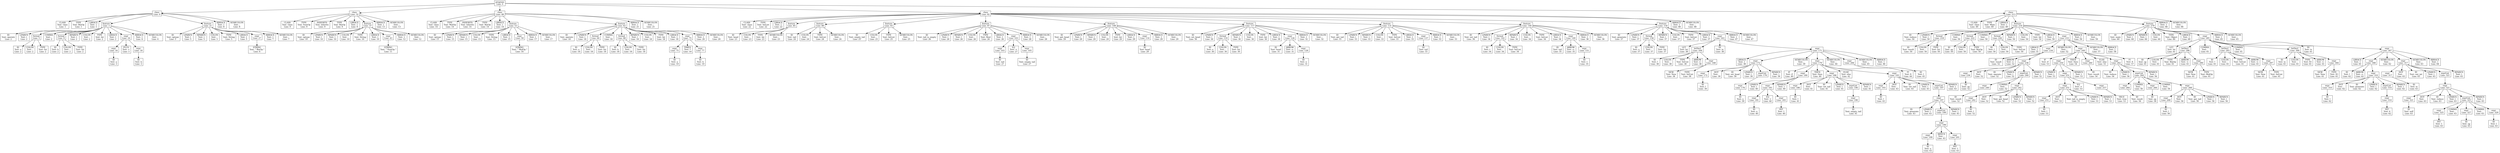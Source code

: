 digraph ParseTree {
    node [shape=box];
    0 [label="program\nLine: 0"];
    1 [label="class\nLine: 0"];
    2 [label="CLASS\nText: class\nLine: 1"];
    1 -> 2;
    3 [label="TYPE\nText: BinOp\nLine: 1"];
    1 -> 3;
    4 [label="LBRACE\nText: {\nLine: 1"];
    1 -> 4;
    5 [label="feature\nLine: 3"];
    6 [label="ID\nText: operate\nLine: 2"];
    5 -> 6;
    7 [label="LPAREN\nText: (\nLine: 2"];
    5 -> 7;
    8 [label="formal\nLine: 5"];
    9 [label="ID\nText: a\nLine: 2"];
    8 -> 9;
    10 [label="COLON\nText: :\nLine: 2"];
    8 -> 10;
    11 [label="TYPE\nText: Int\nLine: 2"];
    8 -> 11;
    5 -> 8;
    12 [label="COMMA\nText: ,\nLine: 2"];
    5 -> 12;
    13 [label="formal\nLine: 9"];
    14 [label="ID\nText: b\nLine: 2"];
    13 -> 14;
    15 [label="COLON\nText: :\nLine: 2"];
    13 -> 15;
    16 [label="TYPE\nText: Int\nLine: 2"];
    13 -> 16;
    5 -> 13;
    17 [label="RPAREN\nText: )\nLine: 2"];
    5 -> 17;
    18 [label="COLON\nText: :\nLine: 2"];
    5 -> 18;
    19 [label="TYPE\nText: Int\nLine: 2"];
    5 -> 19;
    20 [label="LBRACE\nText: {\nLine: 2"];
    5 -> 20;
    21 [label="expr\nLine: 16"];
    22 [label="expr\nLine: 16"];
    23 [label="ID\nText: a\nLine: 3"];
    22 -> 23;
    21 -> 22;
    24 [label="PLUS\nText: +\nLine: 3"];
    21 -> 24;
    25 [label="expr\nLine: 18"];
    26 [label="ID\nText: b\nLine: 3"];
    25 -> 26;
    21 -> 25;
    5 -> 21;
    27 [label="RBRACE\nText: }\nLine: 4"];
    5 -> 27;
    28 [label="SEMICOLON\nText: ;\nLine: 4"];
    5 -> 28;
    1 -> 5;
    29 [label="feature\nLine: 21"];
    30 [label="ID\nText: optype\nLine: 5"];
    29 -> 30;
    31 [label="LPAREN\nText: (\nLine: 5"];
    29 -> 31;
    32 [label="RPAREN\nText: )\nLine: 5"];
    29 -> 32;
    33 [label="COLON\nText: :\nLine: 5"];
    29 -> 33;
    34 [label="TYPE\nText: String\nLine: 5"];
    29 -> 34;
    35 [label="LBRACE\nText: {\nLine: 5"];
    29 -> 35;
    36 [label="expr\nLine: 27"];
    37 [label="STRING\nText: \" BinOp \"\nLine: 6"];
    36 -> 37;
    29 -> 36;
    38 [label="RBRACE\nText: }\nLine: 7"];
    29 -> 38;
    39 [label="SEMICOLON\nText: ;\nLine: 7"];
    29 -> 39;
    1 -> 29;
    40 [label="RBRACE\nText: }\nLine: 8"];
    1 -> 40;
    41 [label="SEMICOLON\nText: ;\nLine: 8"];
    1 -> 41;
    0 -> 1;
    42 [label="class\nLine: 32"];
    43 [label="CLASS\nText: class\nLine: 9"];
    42 -> 43;
    44 [label="TYPE\nText: SumOp\nLine: 9"];
    42 -> 44;
    45 [label="INHERITS\nText: inherits\nLine: 9"];
    42 -> 45;
    46 [label="TYPE\nText: BinOp\nLine: 9"];
    42 -> 46;
    47 [label="LBRACE\nText: {\nLine: 9"];
    42 -> 47;
    48 [label="feature\nLine: 37"];
    49 [label="ID\nText: optype\nLine: 10"];
    48 -> 49;
    50 [label="LPAREN\nText: (\nLine: 10"];
    48 -> 50;
    51 [label="RPAREN\nText: )\nLine: 10"];
    48 -> 51;
    52 [label="COLON\nText: :\nLine: 10"];
    48 -> 52;
    53 [label="TYPE\nText: String\nLine: 10"];
    48 -> 53;
    54 [label="LBRACE\nText: {\nLine: 10"];
    48 -> 54;
    55 [label="expr\nLine: 43"];
    56 [label="STRING\nText: \" SumOp \"\nLine: 11"];
    55 -> 56;
    48 -> 55;
    57 [label="RBRACE\nText: }\nLine: 12"];
    48 -> 57;
    58 [label="SEMICOLON\nText: ;\nLine: 12"];
    48 -> 58;
    42 -> 48;
    59 [label="RBRACE\nText: }\nLine: 13"];
    42 -> 59;
    60 [label="SEMICOLON\nText: ;\nLine: 13"];
    42 -> 60;
    0 -> 42;
    61 [label="class\nLine: 48"];
    62 [label="CLASS\nText: class\nLine: 14"];
    61 -> 62;
    63 [label="TYPE\nText: MulOp\nLine: 14"];
    61 -> 63;
    64 [label="INHERITS\nText: inherits\nLine: 14"];
    61 -> 64;
    65 [label="TYPE\nText: BinOp\nLine: 14"];
    61 -> 65;
    66 [label="LBRACE\nText: {\nLine: 14"];
    61 -> 66;
    67 [label="feature\nLine: 53"];
    68 [label="ID\nText: optype\nLine: 15"];
    67 -> 68;
    69 [label="LPAREN\nText: (\nLine: 15"];
    67 -> 69;
    70 [label="RPAREN\nText: )\nLine: 15"];
    67 -> 70;
    71 [label="COLON\nText: :\nLine: 15"];
    67 -> 71;
    72 [label="TYPE\nText: String\nLine: 15"];
    67 -> 72;
    73 [label="LBRACE\nText: {\nLine: 15"];
    67 -> 73;
    74 [label="expr\nLine: 59"];
    75 [label="STRING\nText: \" MulOp \"\nLine: 16"];
    74 -> 75;
    67 -> 74;
    76 [label="RBRACE\nText: }\nLine: 17"];
    67 -> 76;
    77 [label="SEMICOLON\nText: ;\nLine: 17"];
    67 -> 77;
    61 -> 67;
    78 [label="feature\nLine: 62"];
    79 [label="ID\nText: operate\nLine: 18"];
    78 -> 79;
    80 [label="LPAREN\nText: (\nLine: 18"];
    78 -> 80;
    81 [label="formal\nLine: 64"];
    82 [label="ID\nText: a\nLine: 18"];
    81 -> 82;
    83 [label="COLON\nText: :\nLine: 18"];
    81 -> 83;
    84 [label="TYPE\nText: Int\nLine: 18"];
    81 -> 84;
    78 -> 81;
    85 [label="COMMA\nText: ,\nLine: 18"];
    78 -> 85;
    86 [label="formal\nLine: 68"];
    87 [label="ID\nText: b\nLine: 18"];
    86 -> 87;
    88 [label="COLON\nText: :\nLine: 18"];
    86 -> 88;
    89 [label="TYPE\nText: Int\nLine: 18"];
    86 -> 89;
    78 -> 86;
    90 [label="RPAREN\nText: )\nLine: 18"];
    78 -> 90;
    91 [label="COLON\nText: :\nLine: 18"];
    78 -> 91;
    92 [label="TYPE\nText: Int\nLine: 18"];
    78 -> 92;
    93 [label="LBRACE\nText: {\nLine: 18"];
    78 -> 93;
    94 [label="expr\nLine: 75"];
    95 [label="expr\nLine: 75"];
    96 [label="ID\nText: a\nLine: 19"];
    95 -> 96;
    94 -> 95;
    97 [label="TIMES\nText: *\nLine: 19"];
    94 -> 97;
    98 [label="expr\nLine: 77"];
    99 [label="ID\nText: b\nLine: 19"];
    98 -> 99;
    94 -> 98;
    78 -> 94;
    100 [label="RBRACE\nText: }\nLine: 20"];
    78 -> 100;
    101 [label="SEMICOLON\nText: ;\nLine: 20"];
    78 -> 101;
    61 -> 78;
    102 [label="RBRACE\nText: }\nLine: 21"];
    61 -> 102;
    103 [label="SEMICOLON\nText: ;\nLine: 21"];
    61 -> 103;
    0 -> 61;
    104 [label="class\nLine: 82"];
    105 [label="CLASS\nText: class\nLine: 22"];
    104 -> 105;
    106 [label="TYPE\nText: IntList\nLine: 22"];
    104 -> 106;
    107 [label="LBRACE\nText: {\nLine: 22"];
    104 -> 107;
    108 [label="feature\nLine: 85"];
    109 [label="ID\nText: head\nLine: 23"];
    108 -> 109;
    110 [label="COLON\nText: :\nLine: 23"];
    108 -> 110;
    111 [label="TYPE\nText: Int\nLine: 23"];
    108 -> 111;
    112 [label="SEMICOLON\nText: ;\nLine: 23"];
    108 -> 112;
    104 -> 108;
    113 [label="feature\nLine: 89"];
    114 [label="ID\nText: tail\nLine: 24"];
    113 -> 114;
    115 [label="COLON\nText: :\nLine: 24"];
    113 -> 115;
    116 [label="TYPE\nText: IntList\nLine: 24"];
    113 -> 116;
    117 [label="SEMICOLON\nText: ;\nLine: 24"];
    113 -> 117;
    104 -> 113;
    118 [label="feature\nLine: 93"];
    119 [label="ID\nText: empty_tail\nLine: 25"];
    118 -> 119;
    120 [label="COLON\nText: :\nLine: 25"];
    118 -> 120;
    121 [label="TYPE\nText: IntList\nLine: 25"];
    118 -> 121;
    122 [label="SEMICOLON\nText: ;\nLine: 25"];
    118 -> 122;
    104 -> 118;
    123 [label="feature\nLine: 97"];
    124 [label="ID\nText: tail_is_empty\nLine: 26"];
    123 -> 124;
    125 [label="LPAREN\nText: (\nLine: 26"];
    123 -> 125;
    126 [label="RPAREN\nText: )\nLine: 26"];
    123 -> 126;
    127 [label="COLON\nText: :\nLine: 26"];
    123 -> 127;
    128 [label="TYPE\nText: Bool\nLine: 26"];
    123 -> 128;
    129 [label="LBRACE\nText: {\nLine: 26"];
    123 -> 129;
    130 [label="expr\nLine: 103"];
    131 [label="expr\nLine: 103"];
    132 [label="ID\nText: tail\nLine: 27"];
    131 -> 132;
    130 -> 131;
    133 [label="EQ\nText: =\nLine: 27"];
    130 -> 133;
    134 [label="expr\nLine: 105"];
    135 [label="ID\nText: empty_tail\nLine: 27"];
    134 -> 135;
    130 -> 134;
    123 -> 130;
    136 [label="RBRACE\nText: }\nLine: 28"];
    123 -> 136;
    137 [label="SEMICOLON\nText: ;\nLine: 28"];
    123 -> 137;
    104 -> 123;
    138 [label="feature\nLine: 108"];
    139 [label="ID\nText: get_head\nLine: 29"];
    138 -> 139;
    140 [label="LPAREN\nText: (\nLine: 29"];
    138 -> 140;
    141 [label="RPAREN\nText: )\nLine: 29"];
    138 -> 141;
    142 [label="COLON\nText: :\nLine: 29"];
    138 -> 142;
    143 [label="TYPE\nText: Int\nLine: 29"];
    138 -> 143;
    144 [label="LBRACE\nText: {\nLine: 29"];
    138 -> 144;
    145 [label="expr\nLine: 114"];
    146 [label="ID\nText: head\nLine: 29"];
    145 -> 146;
    138 -> 145;
    147 [label="RBRACE\nText: }\nLine: 29"];
    138 -> 147;
    148 [label="SEMICOLON\nText: ;\nLine: 29"];
    138 -> 148;
    104 -> 138;
    149 [label="feature\nLine: 117"];
    150 [label="ID\nText: set_head\nLine: 30"];
    149 -> 150;
    151 [label="LPAREN\nText: (\nLine: 30"];
    149 -> 151;
    152 [label="formal\nLine: 119"];
    153 [label="ID\nText: n\nLine: 30"];
    152 -> 153;
    154 [label="COLON\nText: :\nLine: 30"];
    152 -> 154;
    155 [label="TYPE\nText: Int\nLine: 30"];
    152 -> 155;
    149 -> 152;
    156 [label="RPAREN\nText: )\nLine: 30"];
    149 -> 156;
    157 [label="COLON\nText: :\nLine: 30"];
    149 -> 157;
    158 [label="TYPE\nText: Int\nLine: 30"];
    149 -> 158;
    159 [label="LBRACE\nText: {\nLine: 30"];
    149 -> 159;
    160 [label="expr\nLine: 126"];
    161 [label="ID\nText: head\nLine: 31"];
    160 -> 161;
    162 [label="ARROW\nText: <-\nLine: 31"];
    160 -> 162;
    163 [label="expr\nLine: 128"];
    164 [label="ID\nText: n\nLine: 31"];
    163 -> 164;
    160 -> 163;
    149 -> 160;
    165 [label="RBRACE\nText: }\nLine: 32"];
    149 -> 165;
    166 [label="SEMICOLON\nText: ;\nLine: 32"];
    149 -> 166;
    104 -> 149;
    167 [label="feature\nLine: 131"];
    168 [label="ID\nText: get_tail\nLine: 33"];
    167 -> 168;
    169 [label="LPAREN\nText: (\nLine: 33"];
    167 -> 169;
    170 [label="RPAREN\nText: )\nLine: 33"];
    167 -> 170;
    171 [label="COLON\nText: :\nLine: 33"];
    167 -> 171;
    172 [label="TYPE\nText: IntList\nLine: 33"];
    167 -> 172;
    173 [label="LBRACE\nText: {\nLine: 33"];
    167 -> 173;
    174 [label="expr\nLine: 137"];
    175 [label="ID\nText: tail\nLine: 33"];
    174 -> 175;
    167 -> 174;
    176 [label="RBRACE\nText: }\nLine: 33"];
    167 -> 176;
    177 [label="SEMICOLON\nText: ;\nLine: 33"];
    167 -> 177;
    104 -> 167;
    178 [label="feature\nLine: 140"];
    179 [label="ID\nText: set_tail\nLine: 34"];
    178 -> 179;
    180 [label="LPAREN\nText: (\nLine: 34"];
    178 -> 180;
    181 [label="formal\nLine: 142"];
    182 [label="ID\nText: t\nLine: 34"];
    181 -> 182;
    183 [label="COLON\nText: :\nLine: 34"];
    181 -> 183;
    184 [label="TYPE\nText: IntList\nLine: 34"];
    181 -> 184;
    178 -> 181;
    185 [label="RPAREN\nText: )\nLine: 34"];
    178 -> 185;
    186 [label="COLON\nText: :\nLine: 34"];
    178 -> 186;
    187 [label="TYPE\nText: IntList\nLine: 34"];
    178 -> 187;
    188 [label="LBRACE\nText: {\nLine: 34"];
    178 -> 188;
    189 [label="expr\nLine: 149"];
    190 [label="ID\nText: tail\nLine: 35"];
    189 -> 190;
    191 [label="ARROW\nText: <-\nLine: 35"];
    189 -> 191;
    192 [label="expr\nLine: 151"];
    193 [label="ID\nText: t\nLine: 35"];
    192 -> 193;
    189 -> 192;
    178 -> 189;
    194 [label="RBRACE\nText: }\nLine: 36"];
    178 -> 194;
    195 [label="SEMICOLON\nText: ;\nLine: 36"];
    178 -> 195;
    104 -> 178;
    196 [label="feature\nLine: 154"];
    197 [label="ID\nText: generate\nLine: 37"];
    196 -> 197;
    198 [label="LPAREN\nText: (\nLine: 37"];
    196 -> 198;
    199 [label="formal\nLine: 156"];
    200 [label="ID\nText: n\nLine: 37"];
    199 -> 200;
    201 [label="COLON\nText: :\nLine: 37"];
    199 -> 201;
    202 [label="TYPE\nText: Int\nLine: 37"];
    199 -> 202;
    196 -> 199;
    203 [label="RPAREN\nText: )\nLine: 37"];
    196 -> 203;
    204 [label="COLON\nText: :\nLine: 37"];
    196 -> 204;
    205 [label="TYPE\nText: IntList\nLine: 37"];
    196 -> 205;
    206 [label="LBRACE\nText: {\nLine: 37"];
    196 -> 206;
    207 [label="expr\nLine: 163"];
    208 [label="LET\nText: let\nLine: 38"];
    207 -> 208;
    209 [label="letDecl\nLine: 164"];
    210 [label="ID\nText: l\nLine: 38"];
    209 -> 210;
    211 [label="COLON\nText: :\nLine: 38"];
    209 -> 211;
    212 [label="TYPE\nText: IntList\nLine: 38"];
    209 -> 212;
    213 [label="ARROW\nText: <-\nLine: 38"];
    209 -> 213;
    214 [label="expr\nLine: 168"];
    215 [label="NEW\nText: New\nLine: 38"];
    214 -> 215;
    216 [label="TYPE\nText: IntList\nLine: 38"];
    214 -> 216;
    209 -> 214;
    207 -> 209;
    217 [label="IN\nText: in\nLine: 38"];
    207 -> 217;
    218 [label="expr\nLine: 171"];
    219 [label="LBRACE\nText: {\nLine: 38"];
    218 -> 219;
    220 [label="expr\nLine: 172"];
    221 [label="expr\nLine: 172"];
    222 [label="ID\nText: l\nLine: 39"];
    221 -> 222;
    220 -> 221;
    223 [label="DOT\nText: .\nLine: 39"];
    220 -> 223;
    224 [label="ID\nText: set_head\nLine: 39"];
    220 -> 224;
    225 [label="LPAREN\nText: (\nLine: 39"];
    220 -> 225;
    226 [label="exprList\nLine: 176"];
    227 [label="expr\nLine: 176"];
    228 [label="ID\nText: n\nLine: 39"];
    227 -> 228;
    226 -> 227;
    220 -> 226;
    229 [label="RPAREN\nText: )\nLine: 39"];
    220 -> 229;
    218 -> 220;
    230 [label="SEMICOLON\nText: ;\nLine: 39"];
    218 -> 230;
    231 [label="expr\nLine: 179"];
    232 [label="IF\nText: if\nLine: 40"];
    231 -> 232;
    233 [label="expr\nLine: 180"];
    234 [label="LPAREN\nText: (\nLine: 40"];
    233 -> 234;
    235 [label="expr\nLine: 181"];
    236 [label="expr\nLine: 181"];
    237 [label="ID\nText: n\nLine: 40"];
    236 -> 237;
    235 -> 236;
    238 [label="EQ\nText: =\nLine: 40"];
    235 -> 238;
    239 [label="expr\nLine: 183"];
    240 [label="INT\nText: 1\nLine: 40"];
    239 -> 240;
    235 -> 239;
    233 -> 235;
    241 [label="RPAREN\nText: )\nLine: 40"];
    233 -> 241;
    231 -> 233;
    242 [label="THEN\nText: then\nLine: 40"];
    231 -> 242;
    243 [label="expr\nLine: 186"];
    244 [label="expr\nLine: 186"];
    245 [label="ID\nText: l\nLine: 41"];
    244 -> 245;
    243 -> 244;
    246 [label="DOT\nText: .\nLine: 41"];
    243 -> 246;
    247 [label="ID\nText: set_tail\nLine: 41"];
    243 -> 247;
    248 [label="LPAREN\nText: (\nLine: 41"];
    243 -> 248;
    249 [label="exprList\nLine: 190"];
    250 [label="expr\nLine: 190"];
    251 [label="ID\nText: empty_tail\nLine: 41"];
    250 -> 251;
    249 -> 250;
    243 -> 249;
    252 [label="RPAREN\nText: )\nLine: 41"];
    243 -> 252;
    231 -> 243;
    253 [label="ELSE\nText: else\nLine: 42"];
    231 -> 253;
    254 [label="expr\nLine: 193"];
    255 [label="expr\nLine: 193"];
    256 [label="ID\nText: l\nLine: 43"];
    255 -> 256;
    254 -> 255;
    257 [label="DOT\nText: .\nLine: 43"];
    254 -> 257;
    258 [label="ID\nText: set_tail\nLine: 43"];
    254 -> 258;
    259 [label="LPAREN\nText: (\nLine: 43"];
    254 -> 259;
    260 [label="exprList\nLine: 197"];
    261 [label="expr\nLine: 197"];
    262 [label="ID\nText: generate\nLine: 43"];
    261 -> 262;
    263 [label="LPAREN\nText: (\nLine: 43"];
    261 -> 263;
    264 [label="exprList\nLine: 199"];
    265 [label="expr\nLine: 199"];
    266 [label="expr\nLine: 199"];
    267 [label="ID\nText: n\nLine: 43"];
    266 -> 267;
    265 -> 266;
    268 [label="MINUS\nText: -\nLine: 43"];
    265 -> 268;
    269 [label="expr\nLine: 201"];
    270 [label="INT\nText: 1\nLine: 43"];
    269 -> 270;
    265 -> 269;
    264 -> 265;
    261 -> 264;
    271 [label="RPAREN\nText: )\nLine: 43"];
    261 -> 271;
    260 -> 261;
    254 -> 260;
    272 [label="RPAREN\nText: )\nLine: 43"];
    254 -> 272;
    231 -> 254;
    273 [label="FI\nText: fi\nLine: 44"];
    231 -> 273;
    218 -> 231;
    274 [label="SEMICOLON\nText: ;\nLine: 44"];
    218 -> 274;
    275 [label="expr\nLine: 206"];
    276 [label="ID\nText: l\nLine: 45"];
    275 -> 276;
    218 -> 275;
    277 [label="SEMICOLON\nText: ;\nLine: 45"];
    218 -> 277;
    278 [label="RBRACE\nText: }\nLine: 46"];
    218 -> 278;
    207 -> 218;
    196 -> 207;
    279 [label="RBRACE\nText: }\nLine: 47"];
    196 -> 279;
    280 [label="SEMICOLON\nText: ;\nLine: 47"];
    196 -> 280;
    104 -> 196;
    281 [label="RBRACE\nText: }\nLine: 48"];
    104 -> 281;
    282 [label="SEMICOLON\nText: ;\nLine: 48"];
    104 -> 282;
    0 -> 104;
    283 [label="class\nLine: 213"];
    284 [label="CLASS\nText: class\nLine: 49"];
    283 -> 284;
    285 [label="TYPE\nText: Main\nLine: 49"];
    283 -> 285;
    286 [label="LBRACE\nText: {\nLine: 49"];
    283 -> 286;
    287 [label="feature\nLine: 216"];
    288 [label="ID\nText: reduce\nLine: 50"];
    287 -> 288;
    289 [label="LPAREN\nText: (\nLine: 50"];
    287 -> 289;
    290 [label="formal\nLine: 218"];
    291 [label="ID\nText: result\nLine: 50"];
    290 -> 291;
    292 [label="COLON\nText: :\nLine: 50"];
    290 -> 292;
    293 [label="TYPE\nText: Int\nLine: 50"];
    290 -> 293;
    287 -> 290;
    294 [label="COMMA\nText: ,\nLine: 50"];
    287 -> 294;
    295 [label="formal\nLine: 222"];
    296 [label="ID\nText: op\nLine: 50"];
    295 -> 296;
    297 [label="COLON\nText: :\nLine: 50"];
    295 -> 297;
    298 [label="TYPE\nText: BinOp\nLine: 50"];
    295 -> 298;
    287 -> 295;
    299 [label="COMMA\nText: ,\nLine: 50"];
    287 -> 299;
    300 [label="formal\nLine: 226"];
    301 [label="ID\nText: l\nLine: 50"];
    300 -> 301;
    302 [label="COLON\nText: :\nLine: 50"];
    300 -> 302;
    303 [label="TYPE\nText: IntList\nLine: 50"];
    300 -> 303;
    287 -> 300;
    304 [label="RPAREN\nText: )\nLine: 50"];
    287 -> 304;
    305 [label="COLON\nText: :\nLine: 50"];
    287 -> 305;
    306 [label="TYPE\nText: Int\nLine: 50"];
    287 -> 306;
    307 [label="LBRACE\nText: {\nLine: 50"];
    287 -> 307;
    308 [label="expr\nLine: 233"];
    309 [label="LBRACE\nText: {\nLine: 51"];
    308 -> 309;
    310 [label="expr\nLine: 234"];
    311 [label="ID\nText: result\nLine: 52"];
    310 -> 311;
    312 [label="ARROW\nText: <-\nLine: 52"];
    310 -> 312;
    313 [label="expr\nLine: 236"];
    314 [label="expr\nLine: 236"];
    315 [label="ID\nText: op\nLine: 52"];
    314 -> 315;
    313 -> 314;
    316 [label="DOT\nText: .\nLine: 52"];
    313 -> 316;
    317 [label="ID\nText: operate\nLine: 52"];
    313 -> 317;
    318 [label="LPAREN\nText: (\nLine: 52"];
    313 -> 318;
    319 [label="exprList\nLine: 240"];
    320 [label="expr\nLine: 240"];
    321 [label="ID\nText: result\nLine: 52"];
    320 -> 321;
    319 -> 320;
    322 [label="COMMA\nText: ,\nLine: 52"];
    319 -> 322;
    323 [label="expr\nLine: 242"];
    324 [label="expr\nLine: 242"];
    325 [label="ID\nText: l\nLine: 52"];
    324 -> 325;
    323 -> 324;
    326 [label="DOT\nText: .\nLine: 52"];
    323 -> 326;
    327 [label="ID\nText: get_head\nLine: 52"];
    323 -> 327;
    328 [label="LPAREN\nText: (\nLine: 52"];
    323 -> 328;
    329 [label="RPAREN\nText: )\nLine: 52"];
    323 -> 329;
    319 -> 323;
    313 -> 319;
    330 [label="RPAREN\nText: )\nLine: 52"];
    313 -> 330;
    310 -> 313;
    308 -> 310;
    331 [label="SEMICOLON\nText: ;\nLine: 52"];
    308 -> 331;
    332 [label="expr\nLine: 249"];
    333 [label="IF\nText: if\nLine: 53"];
    332 -> 333;
    334 [label="expr\nLine: 250"];
    335 [label="LPAREN\nText: (\nLine: 53"];
    334 -> 335;
    336 [label="expr\nLine: 251"];
    337 [label="expr\nLine: 251"];
    338 [label="expr\nLine: 251"];
    339 [label="ID\nText: l\nLine: 53"];
    338 -> 339;
    337 -> 338;
    340 [label="DOT\nText: .\nLine: 53"];
    337 -> 340;
    341 [label="ID\nText: tail_is_empty\nLine: 53"];
    337 -> 341;
    342 [label="LPAREN\nText: (\nLine: 53"];
    337 -> 342;
    343 [label="RPAREN\nText: )\nLine: 53"];
    337 -> 343;
    336 -> 337;
    344 [label="EQ\nText: =\nLine: 53"];
    336 -> 344;
    345 [label="expr\nLine: 257"];
    346 [label="TRUE\nText: true\nLine: 53"];
    345 -> 346;
    336 -> 345;
    334 -> 336;
    347 [label="RPAREN\nText: )\nLine: 53"];
    334 -> 347;
    332 -> 334;
    348 [label="THEN\nText: then\nLine: 54"];
    332 -> 348;
    349 [label="expr\nLine: 260"];
    350 [label="ID\nText: result\nLine: 54"];
    349 -> 350;
    332 -> 349;
    351 [label="ELSE\nText: else\nLine: 55"];
    332 -> 351;
    352 [label="expr\nLine: 262"];
    353 [label="ID\nText: reduce\nLine: 56"];
    352 -> 353;
    354 [label="LPAREN\nText: (\nLine: 56"];
    352 -> 354;
    355 [label="exprList\nLine: 264"];
    356 [label="expr\nLine: 264"];
    357 [label="ID\nText: result\nLine: 56"];
    356 -> 357;
    355 -> 356;
    358 [label="COMMA\nText: ,\nLine: 56"];
    355 -> 358;
    359 [label="expr\nLine: 266"];
    360 [label="ID\nText: op\nLine: 56"];
    359 -> 360;
    355 -> 359;
    361 [label="COMMA\nText: ,\nLine: 56"];
    355 -> 361;
    362 [label="expr\nLine: 268"];
    363 [label="expr\nLine: 268"];
    364 [label="ID\nText: l\nLine: 56"];
    363 -> 364;
    362 -> 363;
    365 [label="DOT\nText: .\nLine: 56"];
    362 -> 365;
    366 [label="ID\nText: get_tail\nLine: 56"];
    362 -> 366;
    367 [label="LPAREN\nText: (\nLine: 56"];
    362 -> 367;
    368 [label="RPAREN\nText: )\nLine: 56"];
    362 -> 368;
    355 -> 362;
    352 -> 355;
    369 [label="RPAREN\nText: )\nLine: 56"];
    352 -> 369;
    332 -> 352;
    370 [label="FI\nText: fi\nLine: 57"];
    332 -> 370;
    308 -> 332;
    371 [label="SEMICOLON\nText: ;\nLine: 57"];
    308 -> 371;
    372 [label="RBRACE\nText: }\nLine: 58"];
    308 -> 372;
    287 -> 308;
    373 [label="RBRACE\nText: }\nLine: 59"];
    287 -> 373;
    374 [label="SEMICOLON\nText: ;\nLine: 59"];
    287 -> 374;
    283 -> 287;
    375 [label="feature\nLine: 279"];
    376 [label="ID\nText: main\nLine: 60"];
    375 -> 376;
    377 [label="LPAREN\nText: (\nLine: 60"];
    375 -> 377;
    378 [label="RPAREN\nText: )\nLine: 60"];
    375 -> 378;
    379 [label="COLON\nText: :\nLine: 60"];
    375 -> 379;
    380 [label="TYPE\nText: Object\nLine: 60"];
    375 -> 380;
    381 [label="LBRACE\nText: {\nLine: 60"];
    375 -> 381;
    382 [label="expr\nLine: 285"];
    383 [label="LET\nText: let\nLine: 61"];
    382 -> 383;
    384 [label="letDecl\nLine: 286"];
    385 [label="ID\nText: op\nLine: 61"];
    384 -> 385;
    386 [label="COLON\nText: :\nLine: 61"];
    384 -> 386;
    387 [label="TYPE\nText: BinOp\nLine: 61"];
    384 -> 387;
    388 [label="ARROW\nText: <-\nLine: 61"];
    384 -> 388;
    389 [label="expr\nLine: 290"];
    390 [label="NEW\nText: New\nLine: 61"];
    389 -> 390;
    391 [label="TYPE\nText: MulOp\nLine: 61"];
    389 -> 391;
    384 -> 389;
    382 -> 384;
    392 [label="COMMA\nText: ,\nLine: 61"];
    382 -> 392;
    393 [label="letDecl\nLine: 293"];
    394 [label="ID\nText: l\nLine: 61"];
    393 -> 394;
    395 [label="COLON\nText: :\nLine: 61"];
    393 -> 395;
    396 [label="TYPE\nText: IntList\nLine: 61"];
    393 -> 396;
    397 [label="ARROW\nText: <-\nLine: 61"];
    393 -> 397;
    398 [label="expr\nLine: 297"];
    399 [label="NEW\nText: New\nLine: 61"];
    398 -> 399;
    400 [label="TYPE\nText: IntList\nLine: 61"];
    398 -> 400;
    393 -> 398;
    382 -> 393;
    401 [label="COMMA\nText: ,\nLine: 61"];
    382 -> 401;
    402 [label="letDecl\nLine: 300"];
    403 [label="ID\nText: io\nLine: 61"];
    402 -> 403;
    404 [label="COLON\nText: :\nLine: 61"];
    402 -> 404;
    405 [label="TYPE\nText: IO\nLine: 61"];
    402 -> 405;
    406 [label="ARROW\nText: <-\nLine: 61"];
    402 -> 406;
    407 [label="expr\nLine: 304"];
    408 [label="NEW\nText: New\nLine: 61"];
    407 -> 408;
    409 [label="TYPE\nText: IO\nLine: 61"];
    407 -> 409;
    402 -> 407;
    382 -> 402;
    410 [label="IN\nText: in\nLine: 61"];
    382 -> 410;
    411 [label="expr\nLine: 307"];
    412 [label="LBRACE\nText: {\nLine: 61"];
    411 -> 412;
    413 [label="expr\nLine: 308"];
    414 [label="ID\nText: l\nLine: 62"];
    413 -> 414;
    415 [label="ARROW\nText: <-\nLine: 62"];
    413 -> 415;
    416 [label="expr\nLine: 310"];
    417 [label="expr\nLine: 310"];
    418 [label="ID\nText: l\nLine: 62"];
    417 -> 418;
    416 -> 417;
    419 [label="DOT\nText: .\nLine: 62"];
    416 -> 419;
    420 [label="ID\nText: generate\nLine: 62"];
    416 -> 420;
    421 [label="LPAREN\nText: (\nLine: 62"];
    416 -> 421;
    422 [label="exprList\nLine: 314"];
    423 [label="expr\nLine: 314"];
    424 [label="INT\nText: 4\nLine: 62"];
    423 -> 424;
    422 -> 423;
    416 -> 422;
    425 [label="RPAREN\nText: )\nLine: 62"];
    416 -> 425;
    413 -> 416;
    411 -> 413;
    426 [label="SEMICOLON\nText: ;\nLine: 62"];
    411 -> 426;
    427 [label="expr\nLine: 317"];
    428 [label="expr\nLine: 317"];
    429 [label="ID\nText: io\nLine: 63"];
    428 -> 429;
    427 -> 428;
    430 [label="DOT\nText: .\nLine: 63"];
    427 -> 430;
    431 [label="ID\nText: out_int\nLine: 63"];
    427 -> 431;
    432 [label="LPAREN\nText: (\nLine: 63"];
    427 -> 432;
    433 [label="exprList\nLine: 321"];
    434 [label="expr\nLine: 321"];
    435 [label="expr\nLine: 321"];
    436 [label="ID\nText: self\nLine: 63"];
    435 -> 436;
    434 -> 435;
    437 [label="DOT\nText: .\nLine: 63"];
    434 -> 437;
    438 [label="ID\nText: reduce\nLine: 63"];
    434 -> 438;
    439 [label="LPAREN\nText: (\nLine: 63"];
    434 -> 439;
    440 [label="exprList\nLine: 325"];
    441 [label="expr\nLine: 325"];
    442 [label="INT\nText: 1\nLine: 63"];
    441 -> 442;
    440 -> 441;
    443 [label="COMMA\nText: ,\nLine: 63"];
    440 -> 443;
    444 [label="expr\nLine: 327"];
    445 [label="ID\nText: op\nLine: 63"];
    444 -> 445;
    440 -> 444;
    446 [label="COMMA\nText: ,\nLine: 63"];
    440 -> 446;
    447 [label="expr\nLine: 329"];
    448 [label="ID\nText: l\nLine: 63"];
    447 -> 448;
    440 -> 447;
    434 -> 440;
    449 [label="RPAREN\nText: )\nLine: 63"];
    434 -> 449;
    433 -> 434;
    427 -> 433;
    450 [label="RPAREN\nText: )\nLine: 63"];
    427 -> 450;
    411 -> 427;
    451 [label="SEMICOLON\nText: ;\nLine: 63"];
    411 -> 451;
    452 [label="RBRACE\nText: }\nLine: 64"];
    411 -> 452;
    382 -> 411;
    375 -> 382;
    453 [label="RBRACE\nText: }\nLine: 65"];
    375 -> 453;
    454 [label="SEMICOLON\nText: ;\nLine: 65"];
    375 -> 454;
    283 -> 375;
    455 [label="RBRACE\nText: }\nLine: 66"];
    283 -> 455;
    456 [label="SEMICOLON\nText: ;\nLine: 66"];
    283 -> 456;
    0 -> 283;
}

